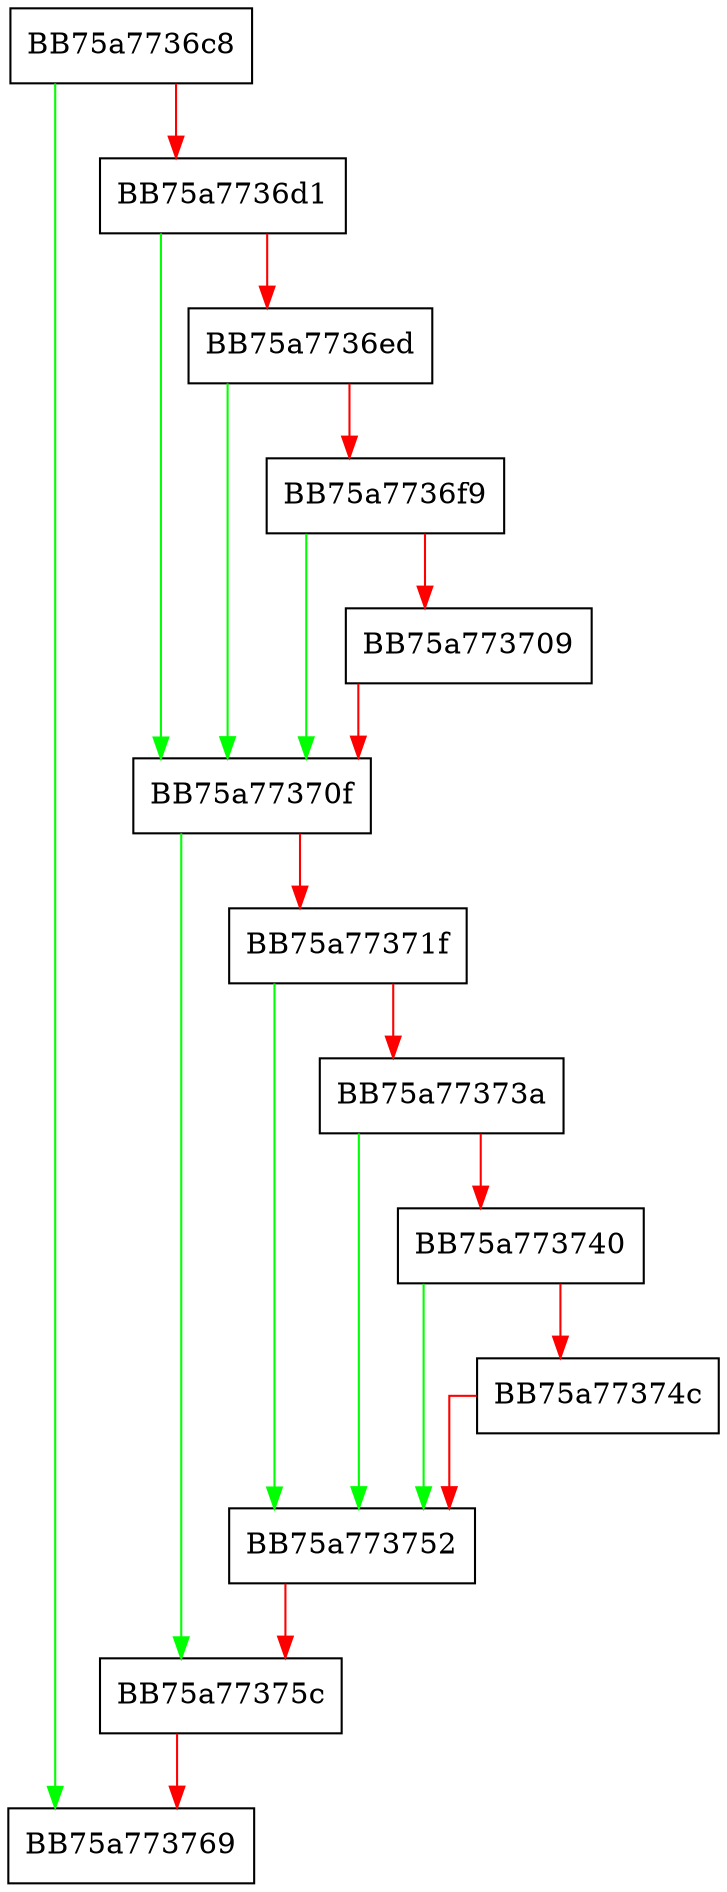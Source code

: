 digraph _free_locale {
  node [shape="box"];
  graph [splines=ortho];
  BB75a7736c8 -> BB75a773769 [color="green"];
  BB75a7736c8 -> BB75a7736d1 [color="red"];
  BB75a7736d1 -> BB75a77370f [color="green"];
  BB75a7736d1 -> BB75a7736ed [color="red"];
  BB75a7736ed -> BB75a77370f [color="green"];
  BB75a7736ed -> BB75a7736f9 [color="red"];
  BB75a7736f9 -> BB75a77370f [color="green"];
  BB75a7736f9 -> BB75a773709 [color="red"];
  BB75a773709 -> BB75a77370f [color="red"];
  BB75a77370f -> BB75a77375c [color="green"];
  BB75a77370f -> BB75a77371f [color="red"];
  BB75a77371f -> BB75a773752 [color="green"];
  BB75a77371f -> BB75a77373a [color="red"];
  BB75a77373a -> BB75a773752 [color="green"];
  BB75a77373a -> BB75a773740 [color="red"];
  BB75a773740 -> BB75a773752 [color="green"];
  BB75a773740 -> BB75a77374c [color="red"];
  BB75a77374c -> BB75a773752 [color="red"];
  BB75a773752 -> BB75a77375c [color="red"];
  BB75a77375c -> BB75a773769 [color="red"];
}